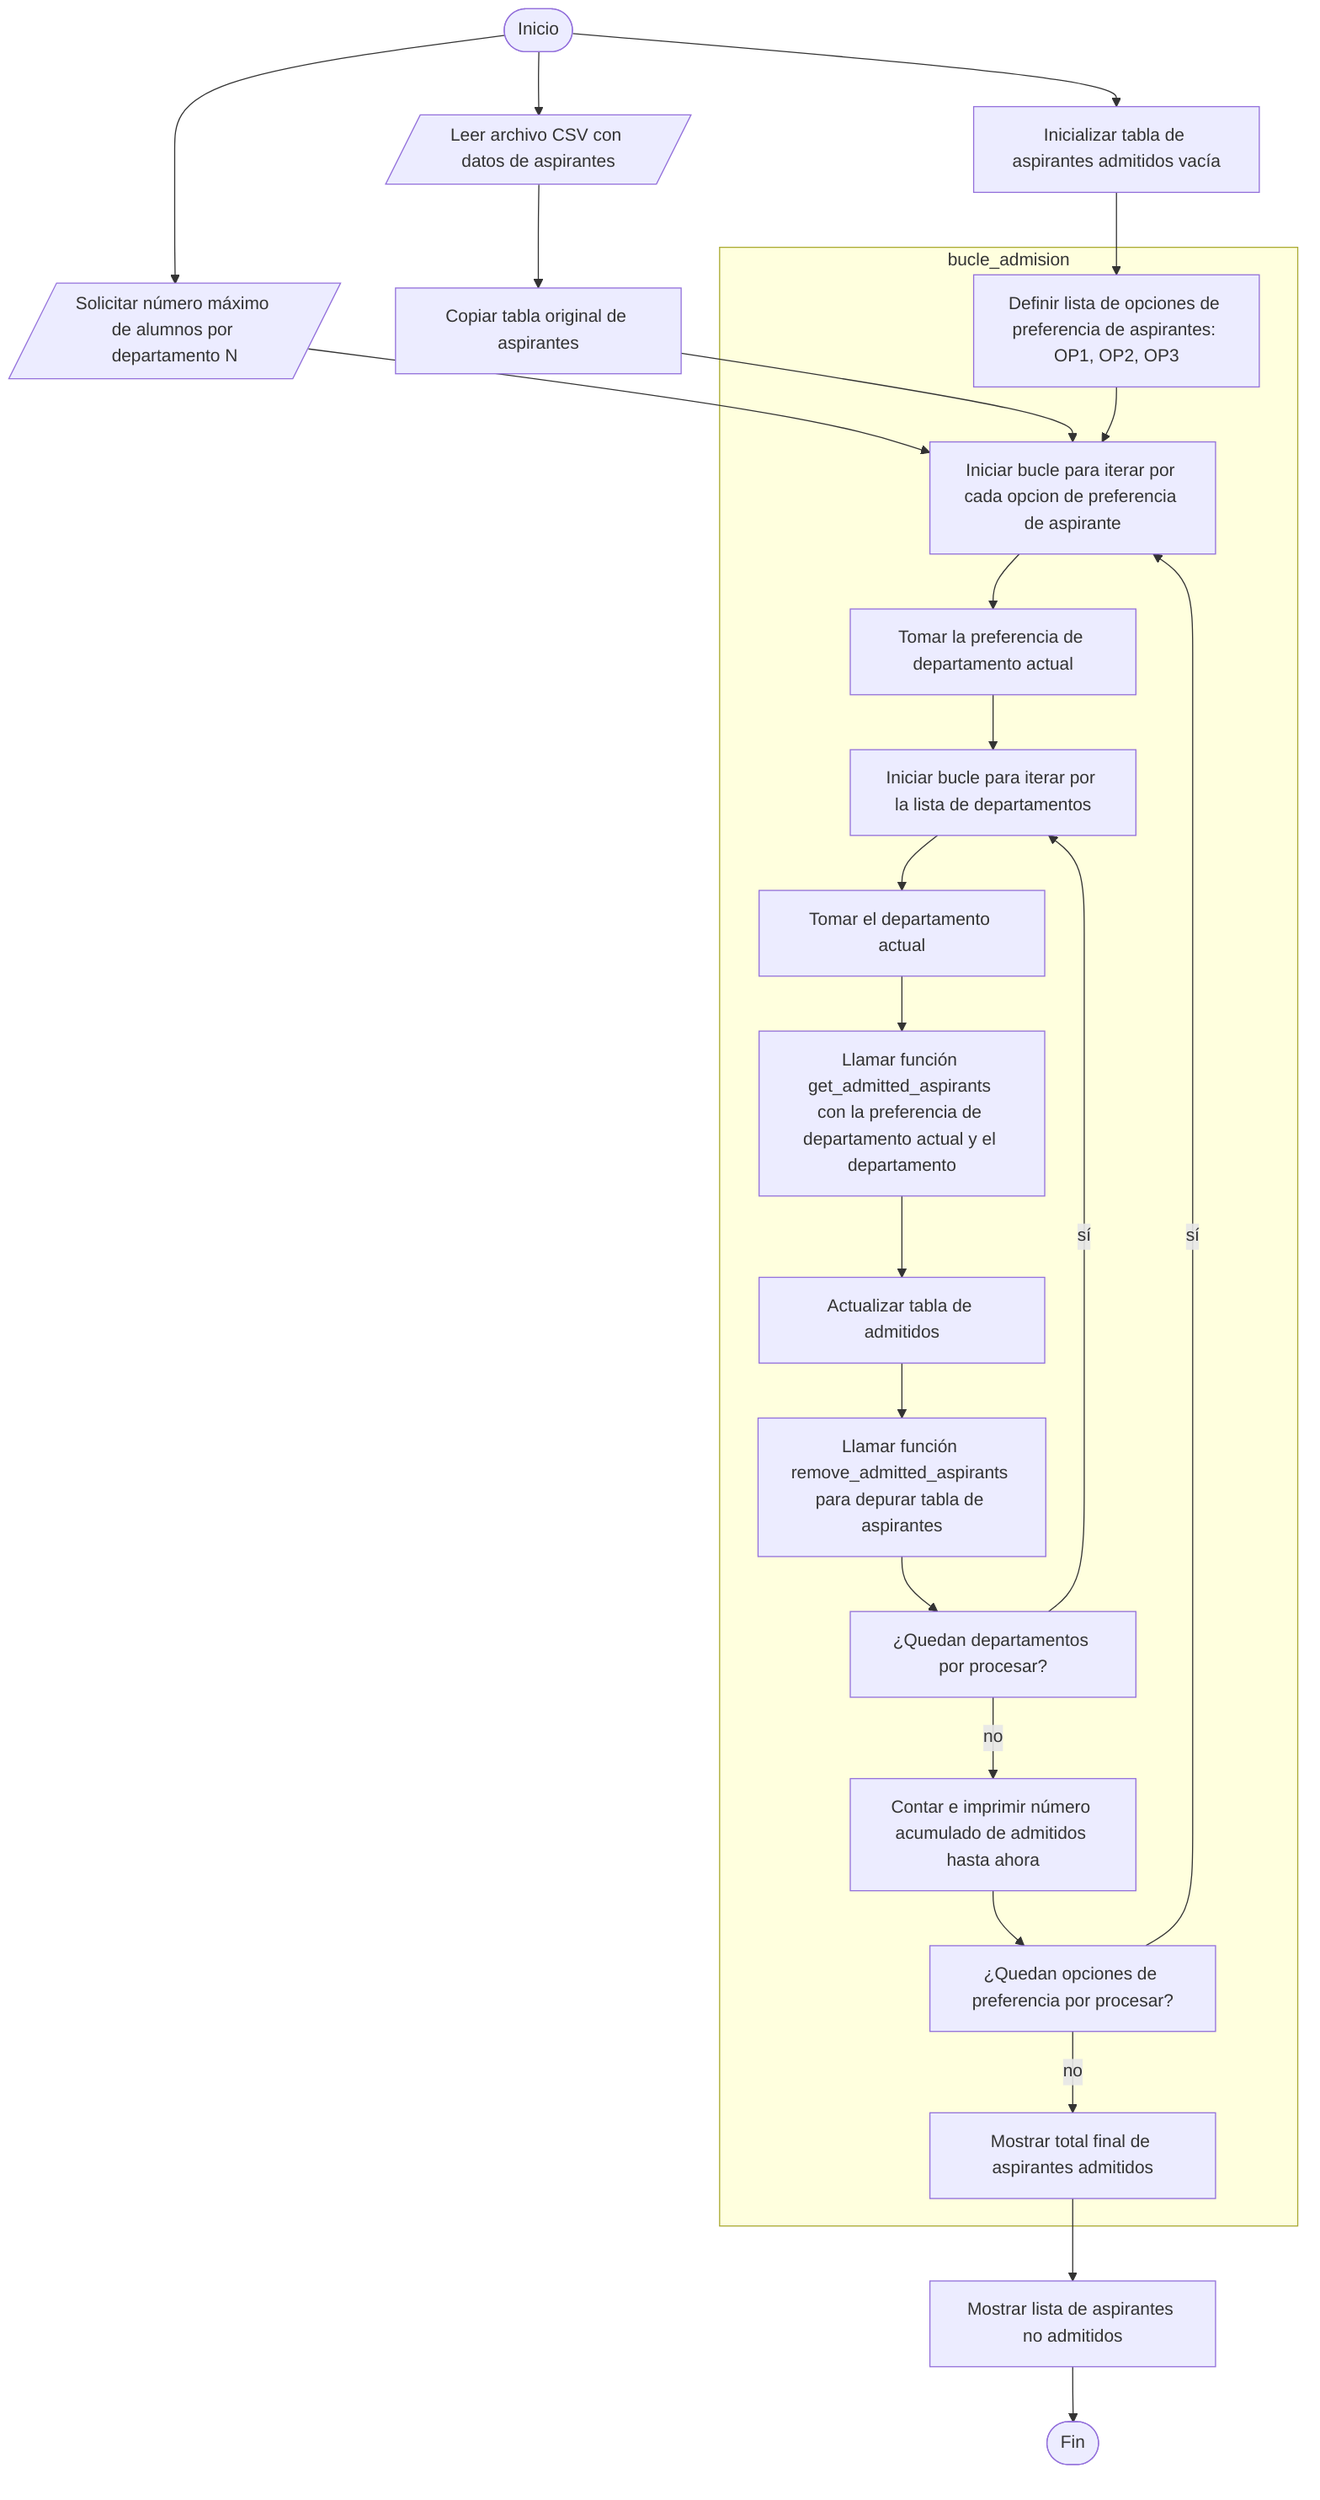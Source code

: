 flowchart TD

A([Inicio]) --> B[/Leer archivo CSV con datos de aspirantes/]
A --> C[/Solicitar número máximo de alumnos por departamento N/]
A --> D[Inicializar tabla de aspirantes admitidos vacía]
B --> E[Copiar tabla original de aspirantes]
D --> F[Definir lista de opciones de preferencia de aspirantes: OP1, OP2, OP3]
C --> G
E --> G
subgraph bucle_admision
F --> G[Iniciar bucle para iterar por cada opcion de preferencia de aspirante]
G --> H[Tomar la preferencia de departamento actual]
H --> I[Iniciar bucle para iterar por la lista de departamentos]
I --> J[Tomar el departamento actual]
J --> K[Llamar función get_admitted_aspirants con la preferencia de departamento actual y el departamento]
K --> L[Actualizar tabla de admitidos]
L --> M[Llamar función remove_admitted_aspirants para depurar tabla de aspirantes]
M --> N[¿Quedan departamentos por procesar?]
N -- sí --> I
N -- no --> O[Contar e imprimir número acumulado de admitidos hasta ahora]
O --> P[¿Quedan opciones de preferencia por procesar?]
P -- sí --> G
P -- no --> Q[Mostrar total final de aspirantes admitidos]
end
Q --> R[Mostrar lista de aspirantes no admitidos]
R --> S([Fin])
